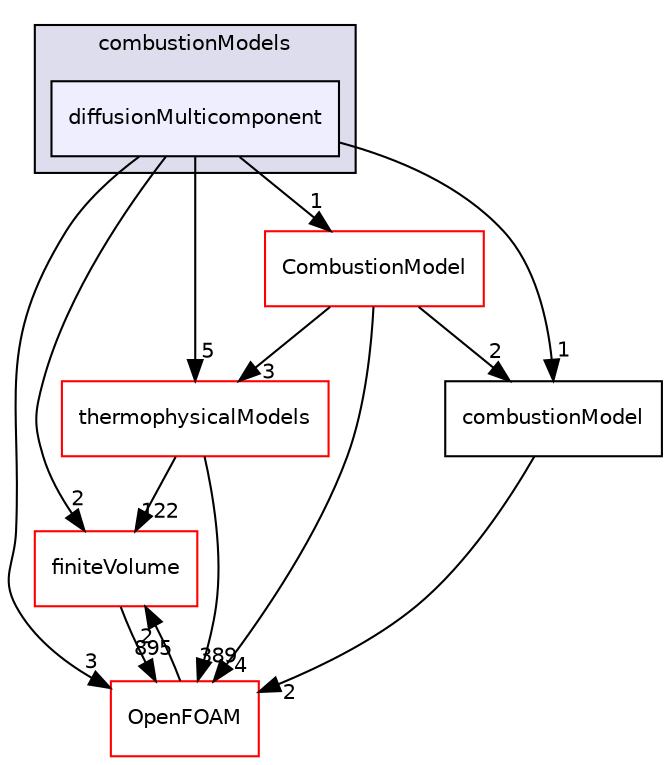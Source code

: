 digraph "src/combustionModels/diffusionMulticomponent" {
  bgcolor=transparent;
  compound=true
  node [ fontsize="10", fontname="Helvetica"];
  edge [ labelfontsize="10", labelfontname="Helvetica"];
  subgraph clusterdir_a28bb8a003fe9b05e061f79ecbbcb476 {
    graph [ bgcolor="#ddddee", pencolor="black", label="combustionModels" fontname="Helvetica", fontsize="10", URL="dir_a28bb8a003fe9b05e061f79ecbbcb476.html"]
  dir_91c2994e3d83fbeaa80e8d8f45e48be4 [shape=box, label="diffusionMulticomponent", style="filled", fillcolor="#eeeeff", pencolor="black", URL="dir_91c2994e3d83fbeaa80e8d8f45e48be4.html"];
  }
  dir_9bd15774b555cf7259a6fa18f99fe99b [shape=box label="finiteVolume" color="red" URL="dir_9bd15774b555cf7259a6fa18f99fe99b.html"];
  dir_d9a720f22812343abcf69c73f15d7bcf [shape=box label="CombustionModel" color="red" URL="dir_d9a720f22812343abcf69c73f15d7bcf.html"];
  dir_cf7b61e9dee2eed7a2c89936088862b3 [shape=box label="combustionModel" URL="dir_cf7b61e9dee2eed7a2c89936088862b3.html"];
  dir_2778d089ec5c4f66810b11f753867003 [shape=box label="thermophysicalModels" color="red" URL="dir_2778d089ec5c4f66810b11f753867003.html"];
  dir_c5473ff19b20e6ec4dfe5c310b3778a8 [shape=box label="OpenFOAM" color="red" URL="dir_c5473ff19b20e6ec4dfe5c310b3778a8.html"];
  dir_9bd15774b555cf7259a6fa18f99fe99b->dir_c5473ff19b20e6ec4dfe5c310b3778a8 [headlabel="895", labeldistance=1.5 headhref="dir_000814_002151.html"];
  dir_91c2994e3d83fbeaa80e8d8f45e48be4->dir_9bd15774b555cf7259a6fa18f99fe99b [headlabel="2", labeldistance=1.5 headhref="dir_000517_000814.html"];
  dir_91c2994e3d83fbeaa80e8d8f45e48be4->dir_d9a720f22812343abcf69c73f15d7bcf [headlabel="1", labeldistance=1.5 headhref="dir_000517_000511.html"];
  dir_91c2994e3d83fbeaa80e8d8f45e48be4->dir_cf7b61e9dee2eed7a2c89936088862b3 [headlabel="1", labeldistance=1.5 headhref="dir_000517_000513.html"];
  dir_91c2994e3d83fbeaa80e8d8f45e48be4->dir_2778d089ec5c4f66810b11f753867003 [headlabel="5", labeldistance=1.5 headhref="dir_000517_001225.html"];
  dir_91c2994e3d83fbeaa80e8d8f45e48be4->dir_c5473ff19b20e6ec4dfe5c310b3778a8 [headlabel="3", labeldistance=1.5 headhref="dir_000517_002151.html"];
  dir_d9a720f22812343abcf69c73f15d7bcf->dir_cf7b61e9dee2eed7a2c89936088862b3 [headlabel="2", labeldistance=1.5 headhref="dir_000511_000513.html"];
  dir_d9a720f22812343abcf69c73f15d7bcf->dir_2778d089ec5c4f66810b11f753867003 [headlabel="3", labeldistance=1.5 headhref="dir_000511_001225.html"];
  dir_d9a720f22812343abcf69c73f15d7bcf->dir_c5473ff19b20e6ec4dfe5c310b3778a8 [headlabel="4", labeldistance=1.5 headhref="dir_000511_002151.html"];
  dir_cf7b61e9dee2eed7a2c89936088862b3->dir_c5473ff19b20e6ec4dfe5c310b3778a8 [headlabel="2", labeldistance=1.5 headhref="dir_000513_002151.html"];
  dir_2778d089ec5c4f66810b11f753867003->dir_9bd15774b555cf7259a6fa18f99fe99b [headlabel="122", labeldistance=1.5 headhref="dir_001225_000814.html"];
  dir_2778d089ec5c4f66810b11f753867003->dir_c5473ff19b20e6ec4dfe5c310b3778a8 [headlabel="389", labeldistance=1.5 headhref="dir_001225_002151.html"];
  dir_c5473ff19b20e6ec4dfe5c310b3778a8->dir_9bd15774b555cf7259a6fa18f99fe99b [headlabel="2", labeldistance=1.5 headhref="dir_002151_000814.html"];
}
